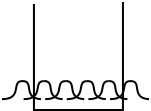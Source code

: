 <?xml version="1.0"?>
<dia:diagram xmlns:dia="http://www.lysator.liu.se/~alla/dia/">
  <dia:layer name="Background" visible="true">
    <dia:object type="Standard - ZigZagLine" version="0" id="O0">
      <dia:attribute name="obj_pos">
        <dia:point val="2.55,2.5"/>
      </dia:attribute>
      <dia:attribute name="obj_bb">
        <dia:rectangle val="2.5,2.4;7.05,7.85"/>
      </dia:attribute>
      <dia:attribute name="orth_points">
        <dia:point val="2.55,2.5"/>
        <dia:point val="2.55,7.8"/>
        <dia:point val="7,7.8"/>
        <dia:point val="7,2.4"/>
      </dia:attribute>
      <dia:attribute name="orth_orient">
        <dia:enum val="1"/>
        <dia:enum val="0"/>
        <dia:enum val="1"/>
      </dia:attribute>
    </dia:object>
    <dia:group>
      <dia:object type="Standard - BezierLine" version="0" id="O1">
        <dia:attribute name="obj_pos">
          <dia:point val="0.953,7.258"/>
        </dia:attribute>
        <dia:attribute name="obj_bb">
          <dia:rectangle val="0.9,6.33;1.98,7.31"/>
        </dia:attribute>
        <dia:attribute name="bez_points">
          <dia:point val="0.953,7.258"/>
          <dia:point val="2.002,7.258"/>
          <dia:point val="1.403,6.357"/>
          <dia:point val="1.952,6.357"/>
        </dia:attribute>
        <dia:attribute name="corner_types">
          <dia:enum val="0"/>
          <dia:enum val="0"/>
        </dia:attribute>
      </dia:object>
      <dia:object type="Standard - BezierLine" version="0" id="O2">
        <dia:attribute name="obj_pos">
          <dia:point val="1.952,6.357"/>
        </dia:attribute>
        <dia:attribute name="obj_bb">
          <dia:rectangle val="1.92,6.325;2.95,7.305"/>
        </dia:attribute>
        <dia:attribute name="bez_points">
          <dia:point val="1.952,6.357"/>
          <dia:point val="2.603,6.308"/>
          <dia:point val="1.952,7.207"/>
          <dia:point val="2.902,7.258"/>
        </dia:attribute>
        <dia:attribute name="corner_types">
          <dia:enum val="0"/>
          <dia:enum val="0"/>
        </dia:attribute>
      </dia:object>
    </dia:group>
    <dia:group>
      <dia:object type="Standard - BezierLine" version="0" id="O3">
        <dia:attribute name="obj_pos">
          <dia:point val="2.033,7.258"/>
        </dia:attribute>
        <dia:attribute name="obj_bb">
          <dia:rectangle val="1.98,6.33;3.06,7.31"/>
        </dia:attribute>
        <dia:attribute name="bez_points">
          <dia:point val="2.033,7.258"/>
          <dia:point val="3.083,7.258"/>
          <dia:point val="2.482,6.357"/>
          <dia:point val="3.033,6.357"/>
        </dia:attribute>
        <dia:attribute name="corner_types">
          <dia:enum val="0"/>
          <dia:enum val="0"/>
        </dia:attribute>
      </dia:object>
      <dia:object type="Standard - BezierLine" version="0" id="O4">
        <dia:attribute name="obj_pos">
          <dia:point val="3.033,6.357"/>
        </dia:attribute>
        <dia:attribute name="obj_bb">
          <dia:rectangle val="3,6.325;4.03,7.305"/>
        </dia:attribute>
        <dia:attribute name="bez_points">
          <dia:point val="3.033,6.357"/>
          <dia:point val="3.683,6.308"/>
          <dia:point val="3.033,7.207"/>
          <dia:point val="3.982,7.258"/>
        </dia:attribute>
        <dia:attribute name="corner_types">
          <dia:enum val="0"/>
          <dia:enum val="0"/>
        </dia:attribute>
      </dia:object>
    </dia:group>
    <dia:group>
      <dia:object type="Standard - BezierLine" version="0" id="O5">
        <dia:attribute name="obj_pos">
          <dia:point val="3.112,7.258"/>
        </dia:attribute>
        <dia:attribute name="obj_bb">
          <dia:rectangle val="3.06,6.33;4.14,7.31"/>
        </dia:attribute>
        <dia:attribute name="bez_points">
          <dia:point val="3.112,7.258"/>
          <dia:point val="4.162,7.258"/>
          <dia:point val="3.562,6.357"/>
          <dia:point val="4.112,6.357"/>
        </dia:attribute>
        <dia:attribute name="corner_types">
          <dia:enum val="0"/>
          <dia:enum val="0"/>
        </dia:attribute>
      </dia:object>
      <dia:object type="Standard - BezierLine" version="0" id="O6">
        <dia:attribute name="obj_pos">
          <dia:point val="4.112,6.357"/>
        </dia:attribute>
        <dia:attribute name="obj_bb">
          <dia:rectangle val="4.08,6.325;5.11,7.305"/>
        </dia:attribute>
        <dia:attribute name="bez_points">
          <dia:point val="4.112,6.357"/>
          <dia:point val="4.763,6.308"/>
          <dia:point val="4.112,7.207"/>
          <dia:point val="5.062,7.258"/>
        </dia:attribute>
        <dia:attribute name="corner_types">
          <dia:enum val="0"/>
          <dia:enum val="0"/>
        </dia:attribute>
      </dia:object>
    </dia:group>
    <dia:group>
      <dia:object type="Standard - BezierLine" version="0" id="O7">
        <dia:attribute name="obj_pos">
          <dia:point val="4.192,7.258"/>
        </dia:attribute>
        <dia:attribute name="obj_bb">
          <dia:rectangle val="4.14,6.33;5.22,7.31"/>
        </dia:attribute>
        <dia:attribute name="bez_points">
          <dia:point val="4.192,7.258"/>
          <dia:point val="5.242,7.258"/>
          <dia:point val="4.643,6.357"/>
          <dia:point val="5.192,6.357"/>
        </dia:attribute>
        <dia:attribute name="corner_types">
          <dia:enum val="0"/>
          <dia:enum val="0"/>
        </dia:attribute>
      </dia:object>
      <dia:object type="Standard - BezierLine" version="0" id="O8">
        <dia:attribute name="obj_pos">
          <dia:point val="5.192,6.357"/>
        </dia:attribute>
        <dia:attribute name="obj_bb">
          <dia:rectangle val="5.16,6.325;6.19,7.305"/>
        </dia:attribute>
        <dia:attribute name="bez_points">
          <dia:point val="5.192,6.357"/>
          <dia:point val="5.843,6.308"/>
          <dia:point val="5.192,7.207"/>
          <dia:point val="6.143,7.258"/>
        </dia:attribute>
        <dia:attribute name="corner_types">
          <dia:enum val="0"/>
          <dia:enum val="0"/>
        </dia:attribute>
      </dia:object>
    </dia:group>
    <dia:group>
      <dia:object type="Standard - BezierLine" version="0" id="O9">
        <dia:attribute name="obj_pos">
          <dia:point val="5.272,7.258"/>
        </dia:attribute>
        <dia:attribute name="obj_bb">
          <dia:rectangle val="5.22,6.33;6.3,7.31"/>
        </dia:attribute>
        <dia:attribute name="bez_points">
          <dia:point val="5.272,7.258"/>
          <dia:point val="6.322,7.258"/>
          <dia:point val="5.723,6.357"/>
          <dia:point val="6.272,6.357"/>
        </dia:attribute>
        <dia:attribute name="corner_types">
          <dia:enum val="0"/>
          <dia:enum val="0"/>
        </dia:attribute>
      </dia:object>
      <dia:object type="Standard - BezierLine" version="0" id="O10">
        <dia:attribute name="obj_pos">
          <dia:point val="6.272,6.357"/>
        </dia:attribute>
        <dia:attribute name="obj_bb">
          <dia:rectangle val="6.24,6.325;7.27,7.305"/>
        </dia:attribute>
        <dia:attribute name="bez_points">
          <dia:point val="6.272,6.357"/>
          <dia:point val="6.923,6.308"/>
          <dia:point val="6.272,7.207"/>
          <dia:point val="7.223,7.258"/>
        </dia:attribute>
        <dia:attribute name="corner_types">
          <dia:enum val="0"/>
          <dia:enum val="0"/>
        </dia:attribute>
      </dia:object>
    </dia:group>
    <dia:group>
      <dia:object type="Standard - BezierLine" version="0" id="O11">
        <dia:attribute name="obj_pos">
          <dia:point val="6.353,7.258"/>
        </dia:attribute>
        <dia:attribute name="obj_bb">
          <dia:rectangle val="6.3,6.33;7.38,7.31"/>
        </dia:attribute>
        <dia:attribute name="bez_points">
          <dia:point val="6.353,7.258"/>
          <dia:point val="7.402,7.258"/>
          <dia:point val="6.803,6.357"/>
          <dia:point val="7.353,6.357"/>
        </dia:attribute>
        <dia:attribute name="corner_types">
          <dia:enum val="0"/>
          <dia:enum val="0"/>
        </dia:attribute>
      </dia:object>
      <dia:object type="Standard - BezierLine" version="0" id="O12">
        <dia:attribute name="obj_pos">
          <dia:point val="7.353,6.357"/>
        </dia:attribute>
        <dia:attribute name="obj_bb">
          <dia:rectangle val="7.32,6.325;8.35,7.305"/>
        </dia:attribute>
        <dia:attribute name="bez_points">
          <dia:point val="7.353,6.357"/>
          <dia:point val="8.002,6.308"/>
          <dia:point val="7.353,7.207"/>
          <dia:point val="8.303,7.258"/>
        </dia:attribute>
        <dia:attribute name="corner_types">
          <dia:enum val="0"/>
          <dia:enum val="0"/>
        </dia:attribute>
      </dia:object>
    </dia:group>
  </dia:layer>
</dia:diagram>
